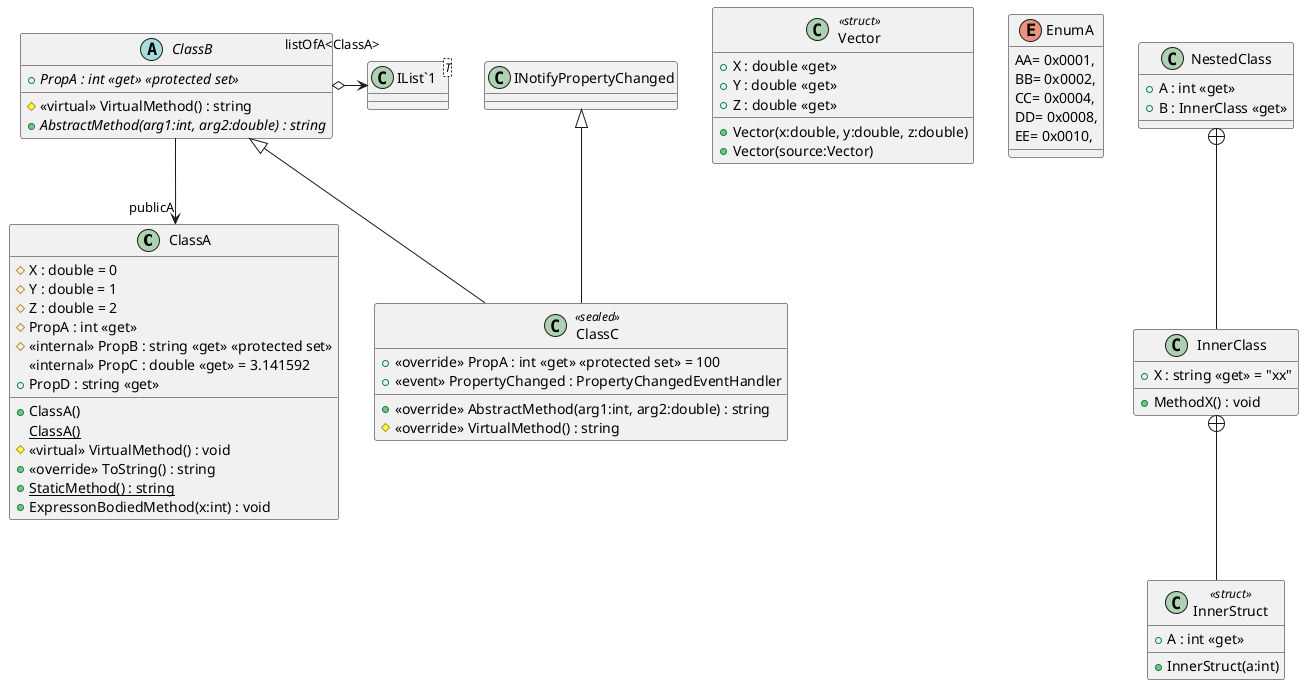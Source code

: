 ﻿@startuml
class ClassA {
    # X : double = 0
    # Y : double = 1
    # Z : double = 2
    # PropA : int <<get>>
    # <<internal>> PropB : string <<get>> <<protected set>>
    <<internal>> PropC : double <<get>> = 3.141592
    + PropD : string <<get>>
    + ClassA()
    {static} ClassA()
    # <<virtual>> VirtualMethod() : void
    + <<override>> ToString() : string
    + {static} StaticMethod() : string
    + ExpressonBodiedMethod(x:int) : void
}
abstract class ClassB {
    + {abstract} PropA : int <<get>> <<protected set>>
    # <<virtual>> VirtualMethod() : string
    + {abstract} AbstractMethod(arg1:int, arg2:double) : string
}
class ClassC <<sealed>> {
    + <<override>> PropA : int <<get>> <<protected set>> = 100
    +  <<event>> PropertyChanged : PropertyChangedEventHandler 
    + <<override>> AbstractMethod(arg1:int, arg2:double) : string
    # <<override>> VirtualMethod() : string
}
class Vector <<struct>> {
    + X : double <<get>>
    + Y : double <<get>>
    + Z : double <<get>>
    + Vector(x:double, y:double, z:double)
    + Vector(source:Vector)
}
enum EnumA {
    AA= 0x0001,
    BB= 0x0002,
    CC= 0x0004,
    DD= 0x0008,
    EE= 0x0010,
}
class NestedClass {
    + A : int <<get>>
    + B : InnerClass <<get>>
}
class "IList`1"<T> {
}
class InnerClass {
    + X : string <<get>> = "xx"
    + MethodX() : void
}
class InnerStruct <<struct>> {
    + A : int <<get>>
    + InnerStruct(a:int)
}
ClassB --> "publicA" ClassA
ClassB o-> "listOfA<ClassA>" "IList`1"
ClassB <|-- ClassC
INotifyPropertyChanged <|-- ClassC
NestedClass +-- InnerClass
InnerClass +-- InnerStruct
@enduml
